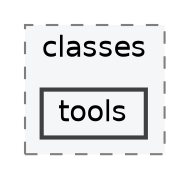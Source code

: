 digraph "E:/Bearsampp-development/sandbox/core/classes/tools"
{
 // LATEX_PDF_SIZE
  bgcolor="transparent";
  edge [fontname=Helvetica,fontsize=14,labelfontname=Helvetica,labelfontsize=14];
  node [fontname=Helvetica,fontsize=14,shape=box,height=0.2,width=0.4];
  compound=true
  subgraph clusterdir_3f3753672a7905d0810c5fdcab2dca29 {
    graph [ bgcolor="#f5f6f8", pencolor="grey50", label="classes", fontname=Helvetica,fontsize=14 style="filled,dashed", URL="dir_3f3753672a7905d0810c5fdcab2dca29.html",tooltip=""]
  dir_09a04950acaa38a6dd56753c0ab6c959 [label="tools", fillcolor="#f5f6f8", color="grey25", style="filled,bold", URL="dir_09a04950acaa38a6dd56753c0ab6c959.html",tooltip=""];
  }
}
